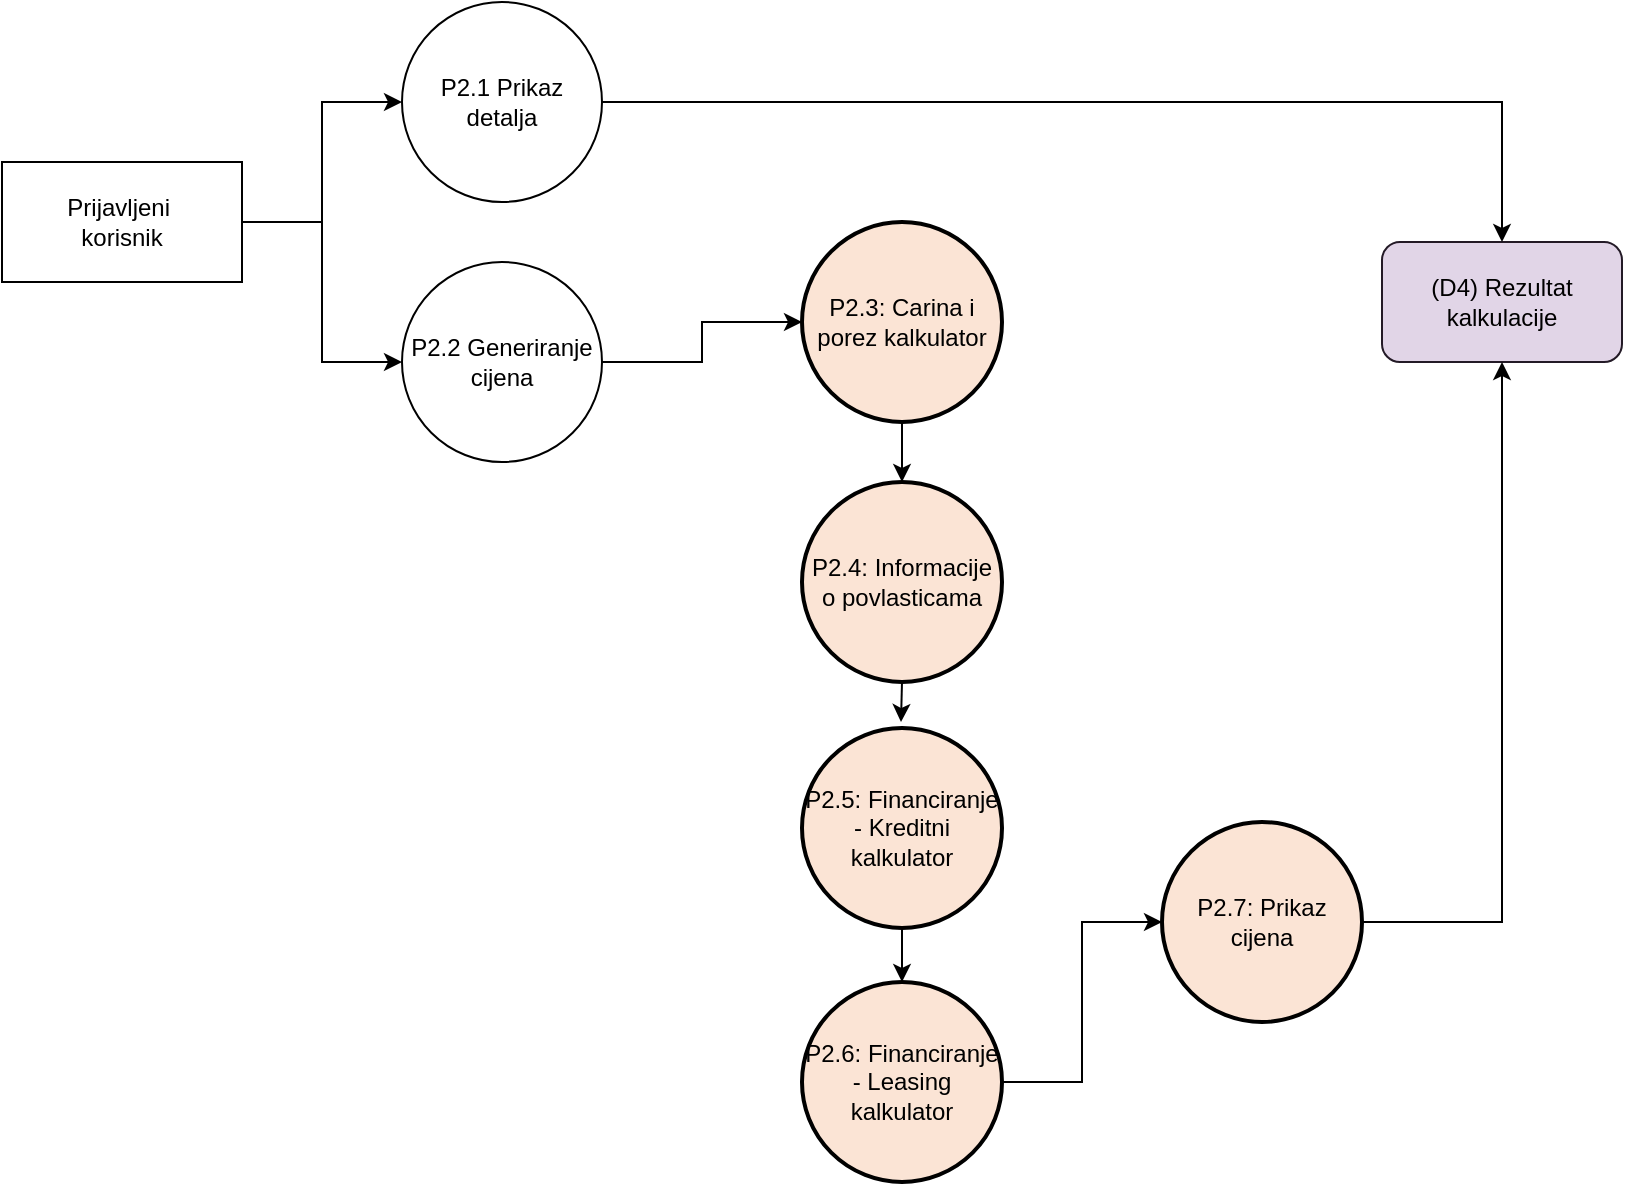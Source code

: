 <mxfile version="24.2.1" type="device">
  <diagram name="Page-1" id="4MEf5ujtRRqZvTeJne0F">
    <mxGraphModel dx="2527" dy="1198" grid="1" gridSize="10" guides="1" tooltips="1" connect="1" arrows="1" fold="1" page="1" pageScale="1" pageWidth="850" pageHeight="1100" math="0" shadow="0">
      <root>
        <mxCell id="0" />
        <mxCell id="1" parent="0" />
        <mxCell id="2ftaypCQVNypx-ndfsva-11" style="edgeStyle=orthogonalEdgeStyle;rounded=0;orthogonalLoop=1;jettySize=auto;html=1;exitX=1;exitY=0.5;exitDx=0;exitDy=0;entryX=0;entryY=0.5;entryDx=0;entryDy=0;" edge="1" parent="1" source="2ftaypCQVNypx-ndfsva-1" target="2ftaypCQVNypx-ndfsva-10">
          <mxGeometry relative="1" as="geometry" />
        </mxCell>
        <mxCell id="2ftaypCQVNypx-ndfsva-12" style="edgeStyle=orthogonalEdgeStyle;rounded=0;orthogonalLoop=1;jettySize=auto;html=1;" edge="1" parent="1" source="2ftaypCQVNypx-ndfsva-1" target="2ftaypCQVNypx-ndfsva-9">
          <mxGeometry relative="1" as="geometry" />
        </mxCell>
        <mxCell id="2ftaypCQVNypx-ndfsva-1" value="Prijavljeni&amp;nbsp;&lt;div&gt;korisnik&lt;/div&gt;" style="rounded=0;whiteSpace=wrap;html=1;" vertex="1" parent="1">
          <mxGeometry x="-660" y="240" width="120" height="60" as="geometry" />
        </mxCell>
        <mxCell id="2ftaypCQVNypx-ndfsva-15" style="edgeStyle=orthogonalEdgeStyle;rounded=0;orthogonalLoop=1;jettySize=auto;html=1;exitX=0.5;exitY=1;exitDx=0;exitDy=0;" edge="1" parent="1" source="2ftaypCQVNypx-ndfsva-3" target="2ftaypCQVNypx-ndfsva-4">
          <mxGeometry relative="1" as="geometry" />
        </mxCell>
        <mxCell id="2ftaypCQVNypx-ndfsva-3" value="P2.3: Carina i porez kalkulator" style="ellipse;whiteSpace=wrap;html=1;strokeWidth=2;fillColor=#fbe4d5;" vertex="1" parent="1">
          <mxGeometry x="-260" y="270" width="100" height="100" as="geometry" />
        </mxCell>
        <mxCell id="2ftaypCQVNypx-ndfsva-16" style="edgeStyle=orthogonalEdgeStyle;rounded=0;orthogonalLoop=1;jettySize=auto;html=1;exitX=0.5;exitY=1;exitDx=0;exitDy=0;" edge="1" parent="1" source="2ftaypCQVNypx-ndfsva-4">
          <mxGeometry relative="1" as="geometry">
            <mxPoint x="-210.5" y="520" as="targetPoint" />
          </mxGeometry>
        </mxCell>
        <mxCell id="2ftaypCQVNypx-ndfsva-4" value="P2.4: Informacije o povlasticama" style="ellipse;whiteSpace=wrap;html=1;strokeWidth=2;fillColor=#fbe4d5;" vertex="1" parent="1">
          <mxGeometry x="-260" y="400" width="100" height="100" as="geometry" />
        </mxCell>
        <mxCell id="2ftaypCQVNypx-ndfsva-17" style="edgeStyle=orthogonalEdgeStyle;rounded=0;orthogonalLoop=1;jettySize=auto;html=1;exitX=0.5;exitY=1;exitDx=0;exitDy=0;entryX=0.5;entryY=0;entryDx=0;entryDy=0;" edge="1" parent="1" source="2ftaypCQVNypx-ndfsva-5" target="2ftaypCQVNypx-ndfsva-6">
          <mxGeometry relative="1" as="geometry" />
        </mxCell>
        <mxCell id="2ftaypCQVNypx-ndfsva-5" value="P2.5: Financiranje - Kreditni kalkulator" style="ellipse;whiteSpace=wrap;html=1;strokeWidth=2;fillColor=#fbe4d5;" vertex="1" parent="1">
          <mxGeometry x="-260" y="523" width="100" height="100" as="geometry" />
        </mxCell>
        <mxCell id="2ftaypCQVNypx-ndfsva-20" value="" style="edgeStyle=orthogonalEdgeStyle;rounded=0;orthogonalLoop=1;jettySize=auto;html=1;" edge="1" parent="1" source="2ftaypCQVNypx-ndfsva-6" target="2ftaypCQVNypx-ndfsva-19">
          <mxGeometry relative="1" as="geometry" />
        </mxCell>
        <mxCell id="2ftaypCQVNypx-ndfsva-6" value="P2.6: Financiranje - Leasing kalkulator" style="ellipse;whiteSpace=wrap;html=1;strokeWidth=2;fillColor=#fbe4d5;" vertex="1" parent="1">
          <mxGeometry x="-260" y="650" width="100" height="100" as="geometry" />
        </mxCell>
        <mxCell id="2ftaypCQVNypx-ndfsva-7" value="(D4) Rezultat kalkulacije" style="rounded=1;whiteSpace=wrap;html=1;fillColor=#e1d5e7;strokeColor=#231A26;" vertex="1" parent="1">
          <mxGeometry x="30" y="280" width="120" height="60" as="geometry" />
        </mxCell>
        <mxCell id="2ftaypCQVNypx-ndfsva-22" style="edgeStyle=orthogonalEdgeStyle;rounded=0;orthogonalLoop=1;jettySize=auto;html=1;" edge="1" parent="1" source="2ftaypCQVNypx-ndfsva-9" target="2ftaypCQVNypx-ndfsva-7">
          <mxGeometry relative="1" as="geometry" />
        </mxCell>
        <mxCell id="2ftaypCQVNypx-ndfsva-9" value="P2.1 Prikaz&lt;div&gt;detalja&lt;/div&gt;" style="ellipse;whiteSpace=wrap;html=1;" vertex="1" parent="1">
          <mxGeometry x="-460" y="160" width="100" height="100" as="geometry" />
        </mxCell>
        <mxCell id="2ftaypCQVNypx-ndfsva-13" style="edgeStyle=orthogonalEdgeStyle;rounded=0;orthogonalLoop=1;jettySize=auto;html=1;exitX=1;exitY=0.5;exitDx=0;exitDy=0;" edge="1" parent="1" source="2ftaypCQVNypx-ndfsva-10" target="2ftaypCQVNypx-ndfsva-3">
          <mxGeometry relative="1" as="geometry" />
        </mxCell>
        <mxCell id="2ftaypCQVNypx-ndfsva-10" value="P2.2 Generiranje cijena" style="ellipse;whiteSpace=wrap;html=1;" vertex="1" parent="1">
          <mxGeometry x="-460" y="290" width="100" height="100" as="geometry" />
        </mxCell>
        <mxCell id="2ftaypCQVNypx-ndfsva-21" style="edgeStyle=orthogonalEdgeStyle;rounded=0;orthogonalLoop=1;jettySize=auto;html=1;" edge="1" parent="1" source="2ftaypCQVNypx-ndfsva-19" target="2ftaypCQVNypx-ndfsva-7">
          <mxGeometry relative="1" as="geometry" />
        </mxCell>
        <mxCell id="2ftaypCQVNypx-ndfsva-19" value="P2.7: Prikaz cijena" style="ellipse;whiteSpace=wrap;html=1;strokeWidth=2;fillColor=#fbe4d5;" vertex="1" parent="1">
          <mxGeometry x="-80" y="570" width="100" height="100" as="geometry" />
        </mxCell>
      </root>
    </mxGraphModel>
  </diagram>
</mxfile>
